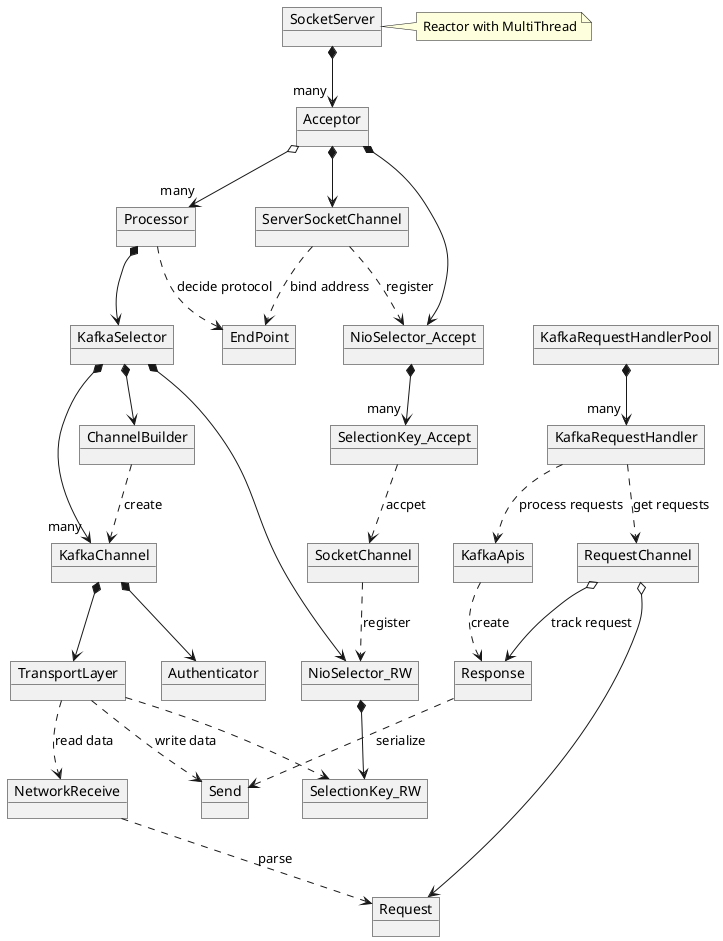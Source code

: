 @startuml
object SocketServer
object EndPoint
object Acceptor
object Processor
object RequestChannel
object Request
object Response
object NioSelector_Accept
object NioSelector_RW
object SelectionKey_Accept
object SelectionKey_RW
object ServerSocketChannel
object SocketChannel
object KafkaSelector
object ChannelBuilder
object KafkaChannel
object NetworkReceive
object Send
object TransportLayer
object Authenticator
object KafkaRequestHandlerPool
object KafkaRequestHandler
object KafkaApis

SocketServer *--> "many" Acceptor
note right of SocketServer: Reactor with MultiThread

Acceptor o--> "many" Processor
Acceptor *--> NioSelector_Accept 
Acceptor *--> ServerSocketChannel

ServerSocketChannel ..> EndPoint: bind address
ServerSocketChannel ..> NioSelector_Accept: register

NioSelector_Accept *--> "many" SelectionKey_Accept
SelectionKey_Accept ..> SocketChannel: accpet

Processor *--> KafkaSelector 
Processor ..> EndPoint: decide protocol

KafkaSelector *--> ChannelBuilder
KafkaSelector *--> NioSelector_RW
KafkaSelector *--> "many" KafkaChannel

ChannelBuilder ..> KafkaChannel: create

SocketChannel ..> NioSelector_RW: register
NioSelector_RW *--> SelectionKey_RW

KafkaChannel *--> TransportLayer 
KafkaChannel *--> Authenticator

TransportLayer ..> SelectionKey_RW
TransportLayer ..> NetworkReceive: read data
NetworkReceive ..> Request: parse
TransportLayer ..> Send: write data

KafkaRequestHandlerPool *--> "many" KafkaRequestHandler
KafkaRequestHandler ..> RequestChannel: get requests
KafkaRequestHandler ..> KafkaApis: process requests

KafkaApis ..> Response: create
Response ..> Send: serialize
RequestChannel o--> Request
RequestChannel o--> Response: track request

@enduml
